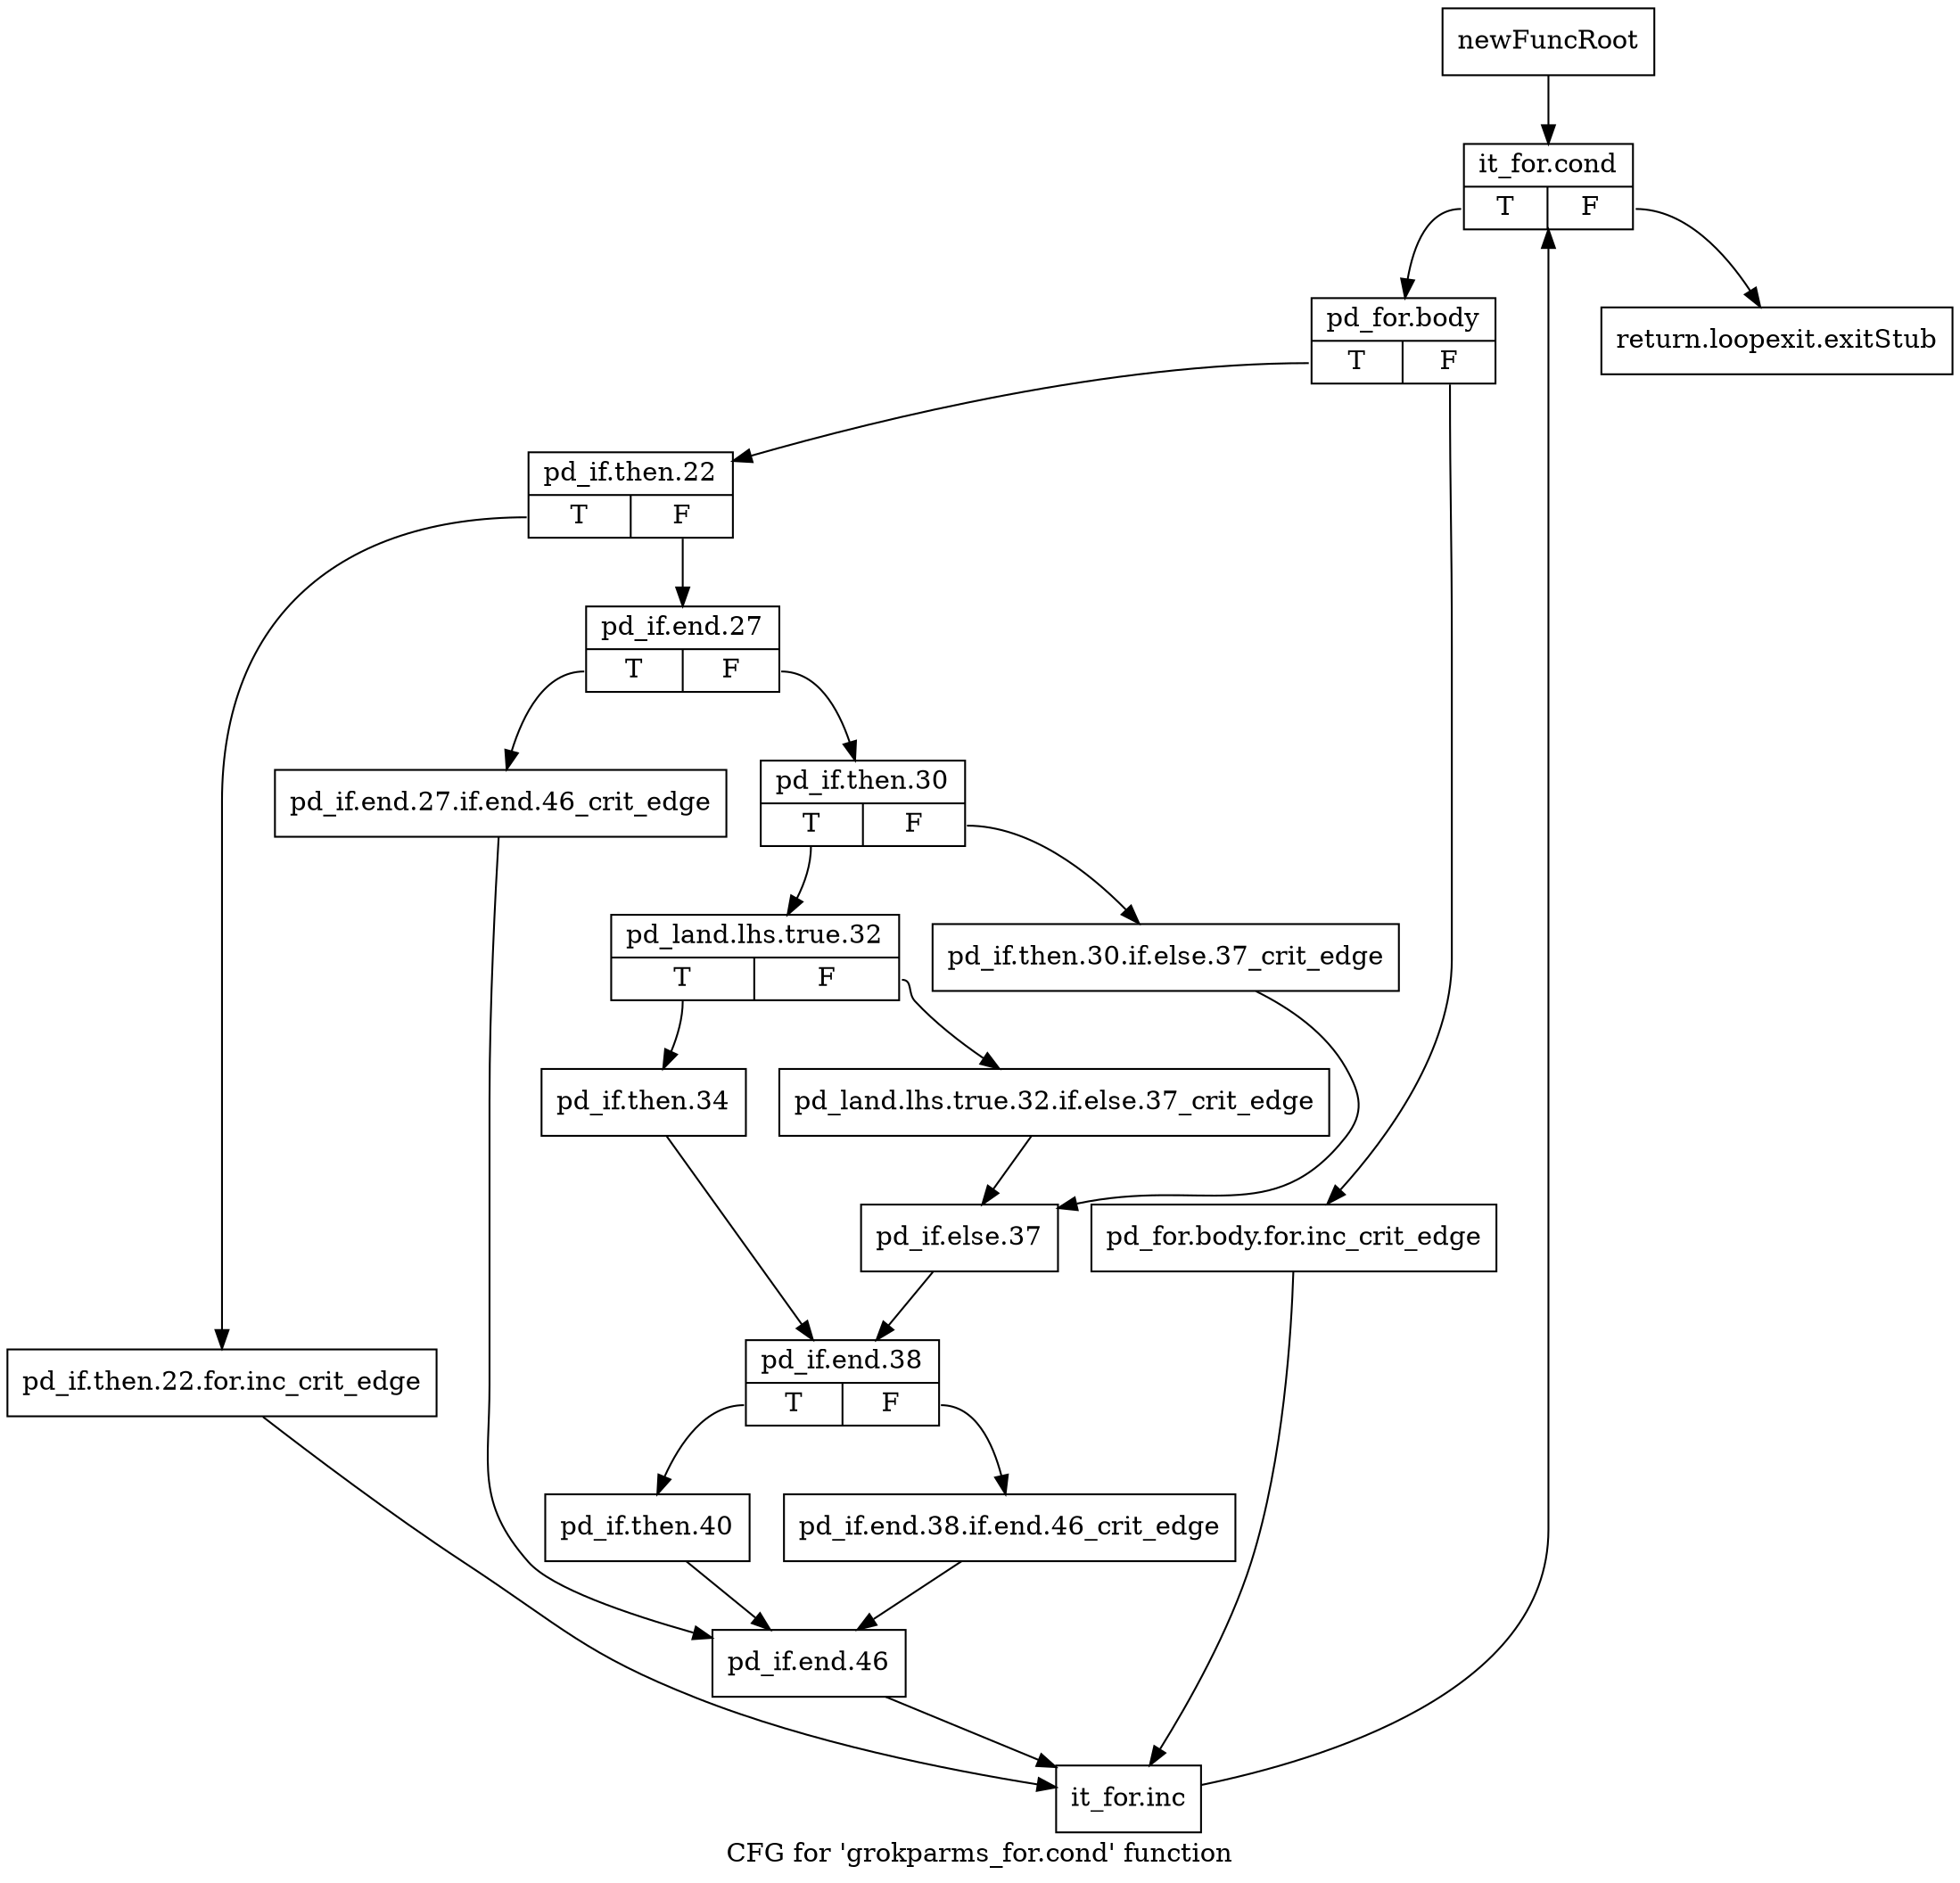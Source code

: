 digraph "CFG for 'grokparms_for.cond' function" {
	label="CFG for 'grokparms_for.cond' function";

	Node0xa03bf60 [shape=record,label="{newFuncRoot}"];
	Node0xa03bf60 -> Node0xa03c000;
	Node0xa03bfb0 [shape=record,label="{return.loopexit.exitStub}"];
	Node0xa03c000 [shape=record,label="{it_for.cond|{<s0>T|<s1>F}}"];
	Node0xa03c000:s0 -> Node0xa03c050;
	Node0xa03c000:s1 -> Node0xa03bfb0;
	Node0xa03c050 [shape=record,label="{pd_for.body|{<s0>T|<s1>F}}"];
	Node0xa03c050:s0 -> Node0xa03c0f0;
	Node0xa03c050:s1 -> Node0xa03c0a0;
	Node0xa03c0a0 [shape=record,label="{pd_for.body.for.inc_crit_edge}"];
	Node0xa03c0a0 -> Node0xa03c550;
	Node0xa03c0f0 [shape=record,label="{pd_if.then.22|{<s0>T|<s1>F}}"];
	Node0xa03c0f0:s0 -> Node0xa03c500;
	Node0xa03c0f0:s1 -> Node0xa03c140;
	Node0xa03c140 [shape=record,label="{pd_if.end.27|{<s0>T|<s1>F}}"];
	Node0xa03c140:s0 -> Node0xa03c460;
	Node0xa03c140:s1 -> Node0xa03c190;
	Node0xa03c190 [shape=record,label="{pd_if.then.30|{<s0>T|<s1>F}}"];
	Node0xa03c190:s0 -> Node0xa03c230;
	Node0xa03c190:s1 -> Node0xa03c1e0;
	Node0xa03c1e0 [shape=record,label="{pd_if.then.30.if.else.37_crit_edge}"];
	Node0xa03c1e0 -> Node0xa03c2d0;
	Node0xa03c230 [shape=record,label="{pd_land.lhs.true.32|{<s0>T|<s1>F}}"];
	Node0xa03c230:s0 -> Node0xa03c320;
	Node0xa03c230:s1 -> Node0xa03c280;
	Node0xa03c280 [shape=record,label="{pd_land.lhs.true.32.if.else.37_crit_edge}"];
	Node0xa03c280 -> Node0xa03c2d0;
	Node0xa03c2d0 [shape=record,label="{pd_if.else.37}"];
	Node0xa03c2d0 -> Node0xa03c370;
	Node0xa03c320 [shape=record,label="{pd_if.then.34}"];
	Node0xa03c320 -> Node0xa03c370;
	Node0xa03c370 [shape=record,label="{pd_if.end.38|{<s0>T|<s1>F}}"];
	Node0xa03c370:s0 -> Node0xa03c410;
	Node0xa03c370:s1 -> Node0xa03c3c0;
	Node0xa03c3c0 [shape=record,label="{pd_if.end.38.if.end.46_crit_edge}"];
	Node0xa03c3c0 -> Node0xa03c4b0;
	Node0xa03c410 [shape=record,label="{pd_if.then.40}"];
	Node0xa03c410 -> Node0xa03c4b0;
	Node0xa03c460 [shape=record,label="{pd_if.end.27.if.end.46_crit_edge}"];
	Node0xa03c460 -> Node0xa03c4b0;
	Node0xa03c4b0 [shape=record,label="{pd_if.end.46}"];
	Node0xa03c4b0 -> Node0xa03c550;
	Node0xa03c500 [shape=record,label="{pd_if.then.22.for.inc_crit_edge}"];
	Node0xa03c500 -> Node0xa03c550;
	Node0xa03c550 [shape=record,label="{it_for.inc}"];
	Node0xa03c550 -> Node0xa03c000;
}

